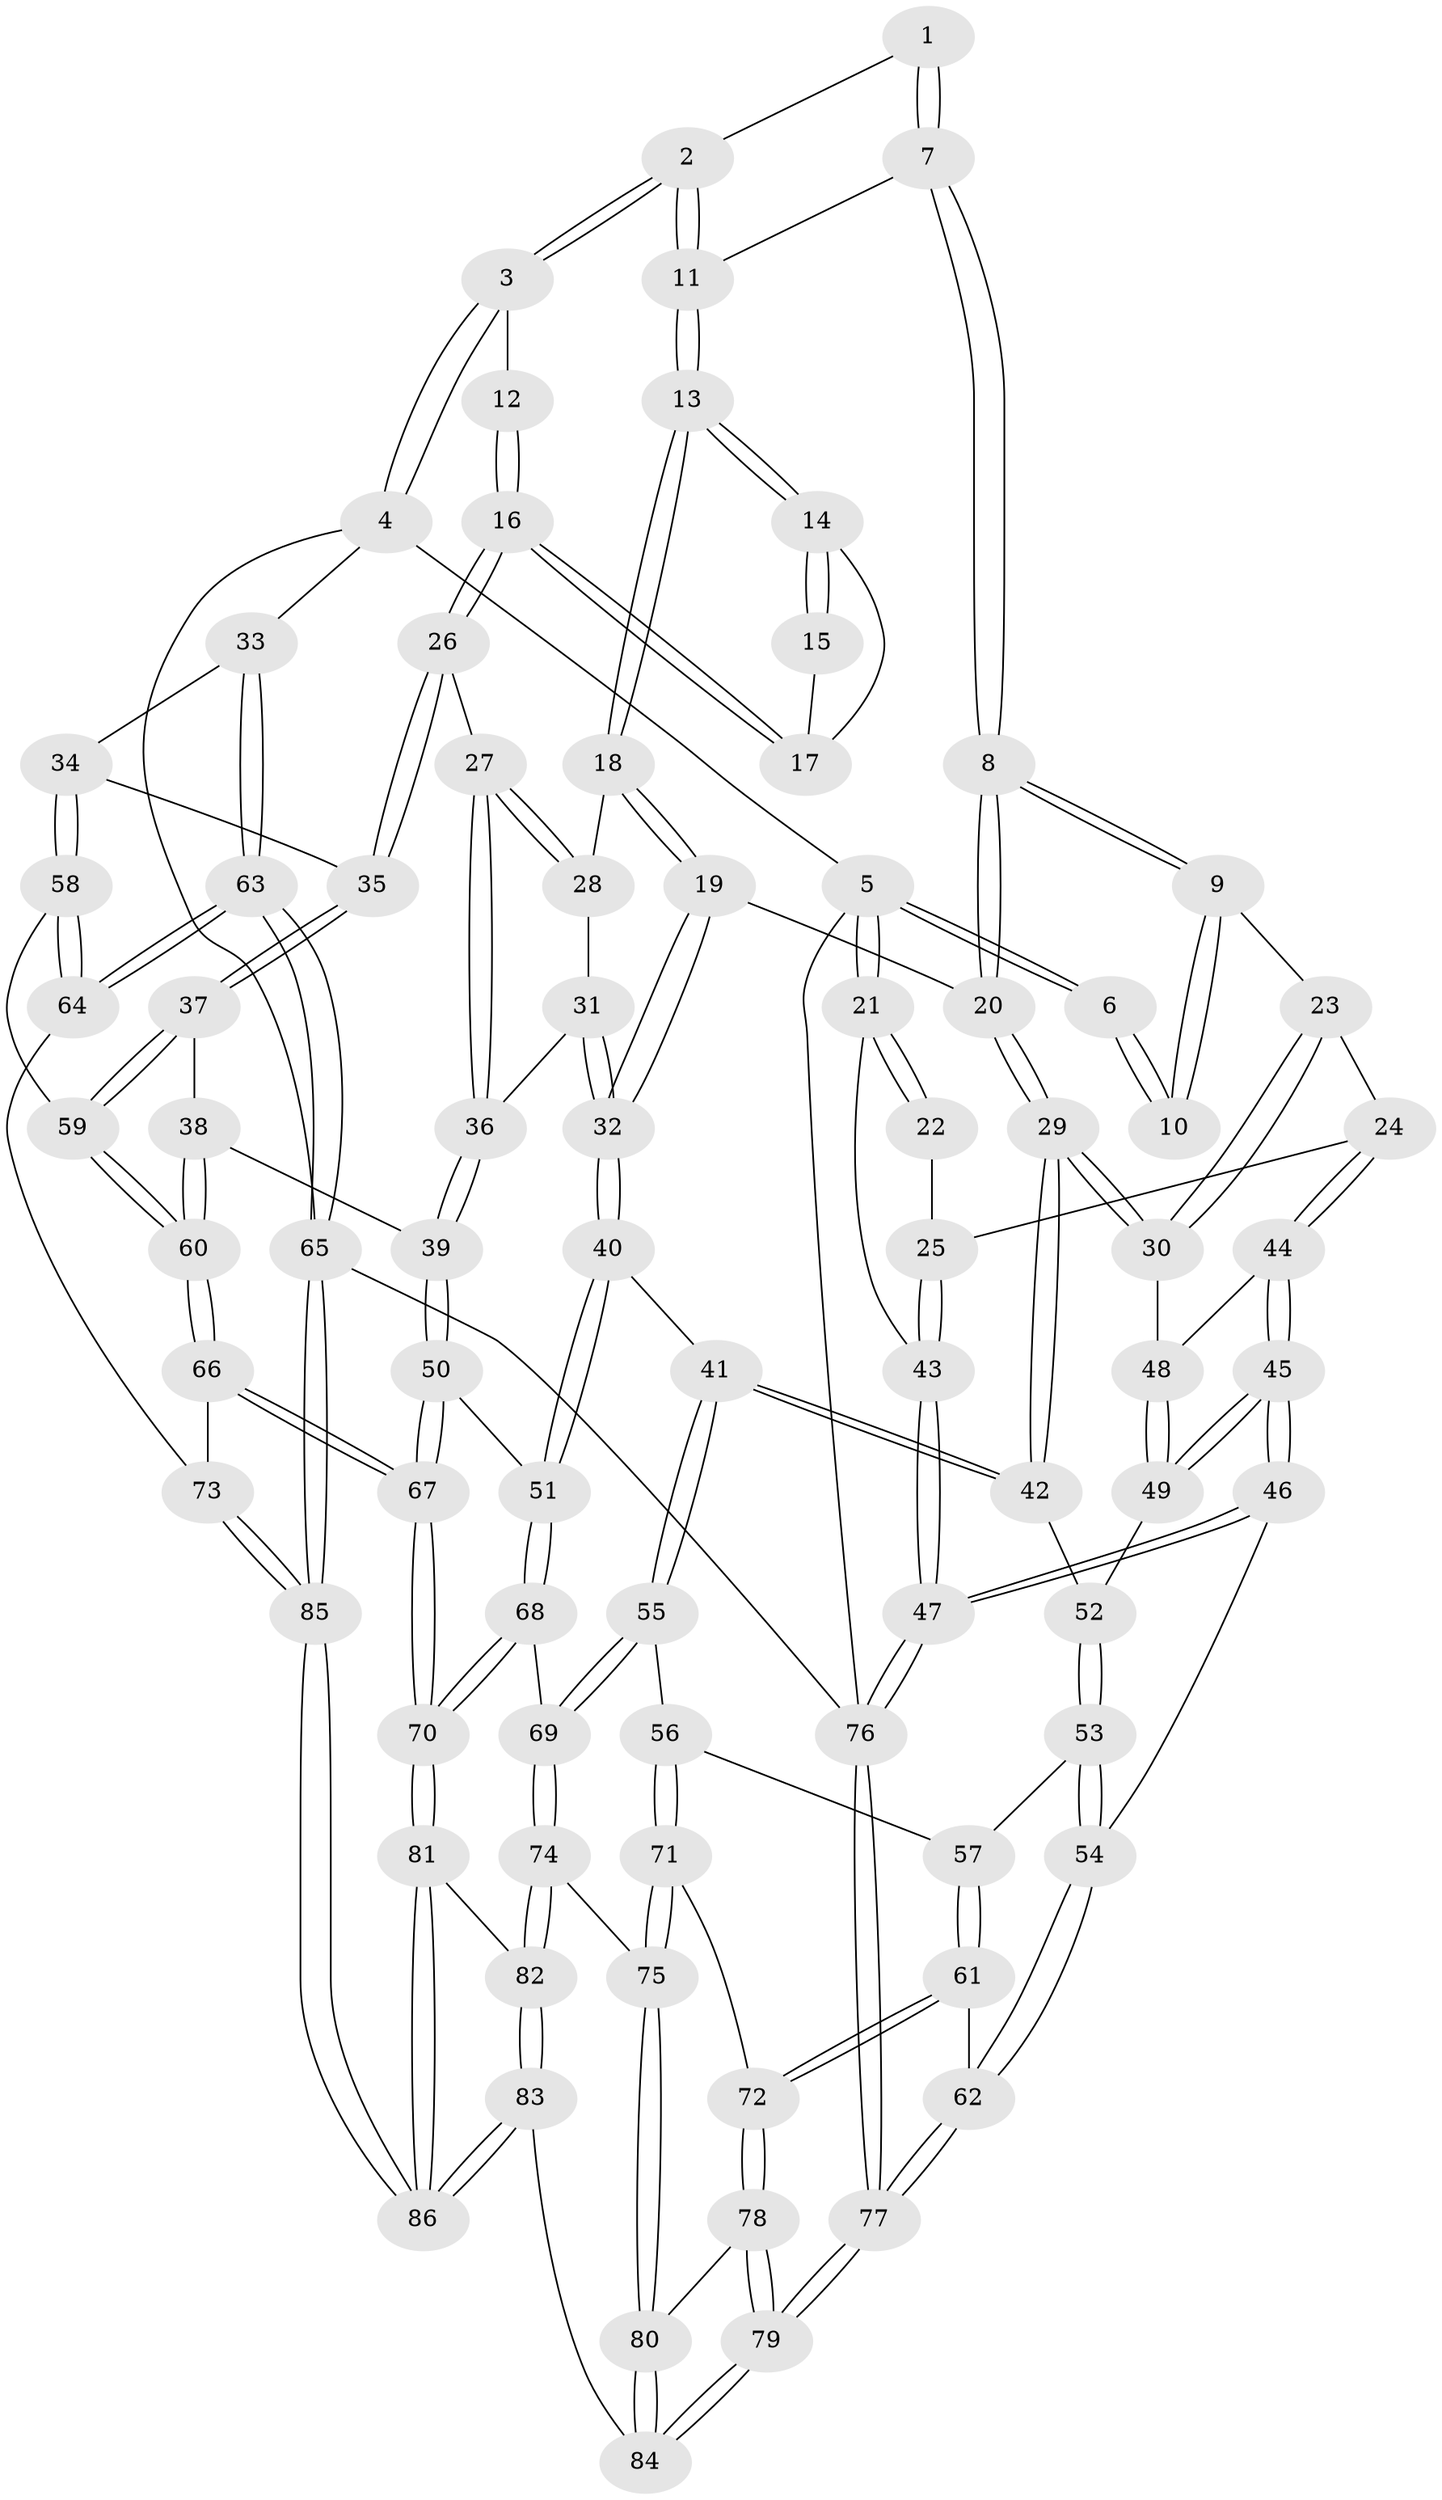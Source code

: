 // coarse degree distribution, {2: 0.046511627906976744, 6: 0.16279069767441862, 3: 0.16279069767441862, 4: 0.2558139534883721, 5: 0.3023255813953488, 7: 0.046511627906976744, 8: 0.023255813953488372}
// Generated by graph-tools (version 1.1) at 2025/05/03/04/25 22:05:09]
// undirected, 86 vertices, 212 edges
graph export_dot {
graph [start="1"]
  node [color=gray90,style=filled];
  1 [pos="+0.45043197196800244+0"];
  2 [pos="+0.8976174907547315+0"];
  3 [pos="+1+0"];
  4 [pos="+1+0"];
  5 [pos="+0+0"];
  6 [pos="+0.34587212276251705+0"];
  7 [pos="+0.584379367302767+0.2144671369668834"];
  8 [pos="+0.38756850981810537+0.2795251911726182"];
  9 [pos="+0.3232373084506557+0.20737577625007364"];
  10 [pos="+0.29805161770210065+0.16893820073269583"];
  11 [pos="+0.6171496118063063+0.22434066905376499"];
  12 [pos="+0.9194683469804988+0.13079668921084558"];
  13 [pos="+0.6467144770953533+0.2732598385656952"];
  14 [pos="+0.6486181139595792+0.27327568324646023"];
  15 [pos="+0.8829724725502405+0.16343220498801705"];
  16 [pos="+0.8068033423002556+0.41832809456151043"];
  17 [pos="+0.7727564713384969+0.31544133854954326"];
  18 [pos="+0.6426037146855558+0.2925398003318056"];
  19 [pos="+0.5300522436096641+0.4234311472767575"];
  20 [pos="+0.409965104147115+0.38148534812610696"];
  21 [pos="+0+0"];
  22 [pos="+0.16056759905865708+0.22000929429968602"];
  23 [pos="+0.22671103461195147+0.3756868931578895"];
  24 [pos="+0.06373824896081458+0.3887452357606134"];
  25 [pos="+0.047284436059269505+0.3717110848862312"];
  26 [pos="+0.8079980869862154+0.4253706973932107"];
  27 [pos="+0.7762154732733373+0.43456915941477986"];
  28 [pos="+0.6991145131918218+0.402056515539625"];
  29 [pos="+0.3362223935563485+0.4866977128600244"];
  30 [pos="+0.3109212686761332+0.47592500121514797"];
  31 [pos="+0.6092879119234315+0.45637946270128255"];
  32 [pos="+0.5634443059273851+0.467989627104356"];
  33 [pos="+1+0.42800070327044115"];
  34 [pos="+1+0.47256928294233363"];
  35 [pos="+0.9482182546091166+0.4798576415862679"];
  36 [pos="+0.7291799315990869+0.49670657466080365"];
  37 [pos="+0.8155878280090226+0.6126192274185845"];
  38 [pos="+0.7550088657334272+0.6319213118507012"];
  39 [pos="+0.6864324177048395+0.6286369289398961"];
  40 [pos="+0.5817941060487427+0.6228658187336309"];
  41 [pos="+0.42228832798960686+0.6105106758433696"];
  42 [pos="+0.3341247741396917+0.5395050958096941"];
  43 [pos="+0+0.36505341474730024"];
  44 [pos="+0.0781517868071993+0.4110991025375618"];
  45 [pos="+0.11028712005292114+0.5904656579888389"];
  46 [pos="+0.06962340855022434+0.6758638191662368"];
  47 [pos="+0+0.7529369994328281"];
  48 [pos="+0.19630555372735906+0.45605459349170324"];
  49 [pos="+0.18235286303556686+0.5718790373611162"];
  50 [pos="+0.6732214382114423+0.6344613195873893"];
  51 [pos="+0.5896431936405115+0.6307798663215604"];
  52 [pos="+0.3104478009323231+0.5600665018916425"];
  53 [pos="+0.29342650553805594+0.6086625185996344"];
  54 [pos="+0.1743807695819718+0.7367075867914832"];
  55 [pos="+0.391688309353256+0.7221927026284689"];
  56 [pos="+0.3647738350476539+0.7291169615776346"];
  57 [pos="+0.3160670247896936+0.7026830918637198"];
  58 [pos="+0.9065059073822328+0.7152379031951075"];
  59 [pos="+0.8975447124851049+0.7172988001371556"];
  60 [pos="+0.8387690086199887+0.783344401685902"];
  61 [pos="+0.20541058818396155+0.7726258916315606"];
  62 [pos="+0.19835480271090122+0.7698175466324422"];
  63 [pos="+1+0.8270236550024606"];
  64 [pos="+1+0.8225355717860009"];
  65 [pos="+1+1"];
  66 [pos="+0.8128530887104768+0.8657626263495416"];
  67 [pos="+0.7599159016789848+0.89335680500151"];
  68 [pos="+0.534752091060467+0.8019657223698786"];
  69 [pos="+0.4871032493960823+0.8230241771386089"];
  70 [pos="+0.7281416853512538+0.9307143944819432"];
  71 [pos="+0.309351452626073+0.8085319074356971"];
  72 [pos="+0.2599881702782867+0.8139301209369364"];
  73 [pos="+0.8611859971309869+0.8722682724943194"];
  74 [pos="+0.4574136954266215+0.8611646435339274"];
  75 [pos="+0.43148950336976405+0.8749969558318865"];
  76 [pos="+0+1"];
  77 [pos="+0+1"];
  78 [pos="+0.2658718524413826+0.9158567185861561"];
  79 [pos="+0.10039209314731491+1"];
  80 [pos="+0.4211338004058578+0.8905346040491562"];
  81 [pos="+0.6938058165019199+1"];
  82 [pos="+0.5037227240146485+0.9350437904045339"];
  83 [pos="+0.3371572828515602+1"];
  84 [pos="+0.3295473135041182+1"];
  85 [pos="+1+1"];
  86 [pos="+0.6943423795577934+1"];
  1 -- 2;
  1 -- 7;
  1 -- 7;
  2 -- 3;
  2 -- 3;
  2 -- 11;
  2 -- 11;
  3 -- 4;
  3 -- 4;
  3 -- 12;
  4 -- 5;
  4 -- 33;
  4 -- 65;
  5 -- 6;
  5 -- 6;
  5 -- 21;
  5 -- 21;
  5 -- 76;
  6 -- 10;
  6 -- 10;
  7 -- 8;
  7 -- 8;
  7 -- 11;
  8 -- 9;
  8 -- 9;
  8 -- 20;
  8 -- 20;
  9 -- 10;
  9 -- 10;
  9 -- 23;
  11 -- 13;
  11 -- 13;
  12 -- 16;
  12 -- 16;
  13 -- 14;
  13 -- 14;
  13 -- 18;
  13 -- 18;
  14 -- 15;
  14 -- 15;
  14 -- 17;
  15 -- 17;
  16 -- 17;
  16 -- 17;
  16 -- 26;
  16 -- 26;
  18 -- 19;
  18 -- 19;
  18 -- 28;
  19 -- 20;
  19 -- 32;
  19 -- 32;
  20 -- 29;
  20 -- 29;
  21 -- 22;
  21 -- 22;
  21 -- 43;
  22 -- 25;
  23 -- 24;
  23 -- 30;
  23 -- 30;
  24 -- 25;
  24 -- 44;
  24 -- 44;
  25 -- 43;
  25 -- 43;
  26 -- 27;
  26 -- 35;
  26 -- 35;
  27 -- 28;
  27 -- 28;
  27 -- 36;
  27 -- 36;
  28 -- 31;
  29 -- 30;
  29 -- 30;
  29 -- 42;
  29 -- 42;
  30 -- 48;
  31 -- 32;
  31 -- 32;
  31 -- 36;
  32 -- 40;
  32 -- 40;
  33 -- 34;
  33 -- 63;
  33 -- 63;
  34 -- 35;
  34 -- 58;
  34 -- 58;
  35 -- 37;
  35 -- 37;
  36 -- 39;
  36 -- 39;
  37 -- 38;
  37 -- 59;
  37 -- 59;
  38 -- 39;
  38 -- 60;
  38 -- 60;
  39 -- 50;
  39 -- 50;
  40 -- 41;
  40 -- 51;
  40 -- 51;
  41 -- 42;
  41 -- 42;
  41 -- 55;
  41 -- 55;
  42 -- 52;
  43 -- 47;
  43 -- 47;
  44 -- 45;
  44 -- 45;
  44 -- 48;
  45 -- 46;
  45 -- 46;
  45 -- 49;
  45 -- 49;
  46 -- 47;
  46 -- 47;
  46 -- 54;
  47 -- 76;
  47 -- 76;
  48 -- 49;
  48 -- 49;
  49 -- 52;
  50 -- 51;
  50 -- 67;
  50 -- 67;
  51 -- 68;
  51 -- 68;
  52 -- 53;
  52 -- 53;
  53 -- 54;
  53 -- 54;
  53 -- 57;
  54 -- 62;
  54 -- 62;
  55 -- 56;
  55 -- 69;
  55 -- 69;
  56 -- 57;
  56 -- 71;
  56 -- 71;
  57 -- 61;
  57 -- 61;
  58 -- 59;
  58 -- 64;
  58 -- 64;
  59 -- 60;
  59 -- 60;
  60 -- 66;
  60 -- 66;
  61 -- 62;
  61 -- 72;
  61 -- 72;
  62 -- 77;
  62 -- 77;
  63 -- 64;
  63 -- 64;
  63 -- 65;
  63 -- 65;
  64 -- 73;
  65 -- 85;
  65 -- 85;
  65 -- 76;
  66 -- 67;
  66 -- 67;
  66 -- 73;
  67 -- 70;
  67 -- 70;
  68 -- 69;
  68 -- 70;
  68 -- 70;
  69 -- 74;
  69 -- 74;
  70 -- 81;
  70 -- 81;
  71 -- 72;
  71 -- 75;
  71 -- 75;
  72 -- 78;
  72 -- 78;
  73 -- 85;
  73 -- 85;
  74 -- 75;
  74 -- 82;
  74 -- 82;
  75 -- 80;
  75 -- 80;
  76 -- 77;
  76 -- 77;
  77 -- 79;
  77 -- 79;
  78 -- 79;
  78 -- 79;
  78 -- 80;
  79 -- 84;
  79 -- 84;
  80 -- 84;
  80 -- 84;
  81 -- 82;
  81 -- 86;
  81 -- 86;
  82 -- 83;
  82 -- 83;
  83 -- 84;
  83 -- 86;
  83 -- 86;
  85 -- 86;
  85 -- 86;
}
